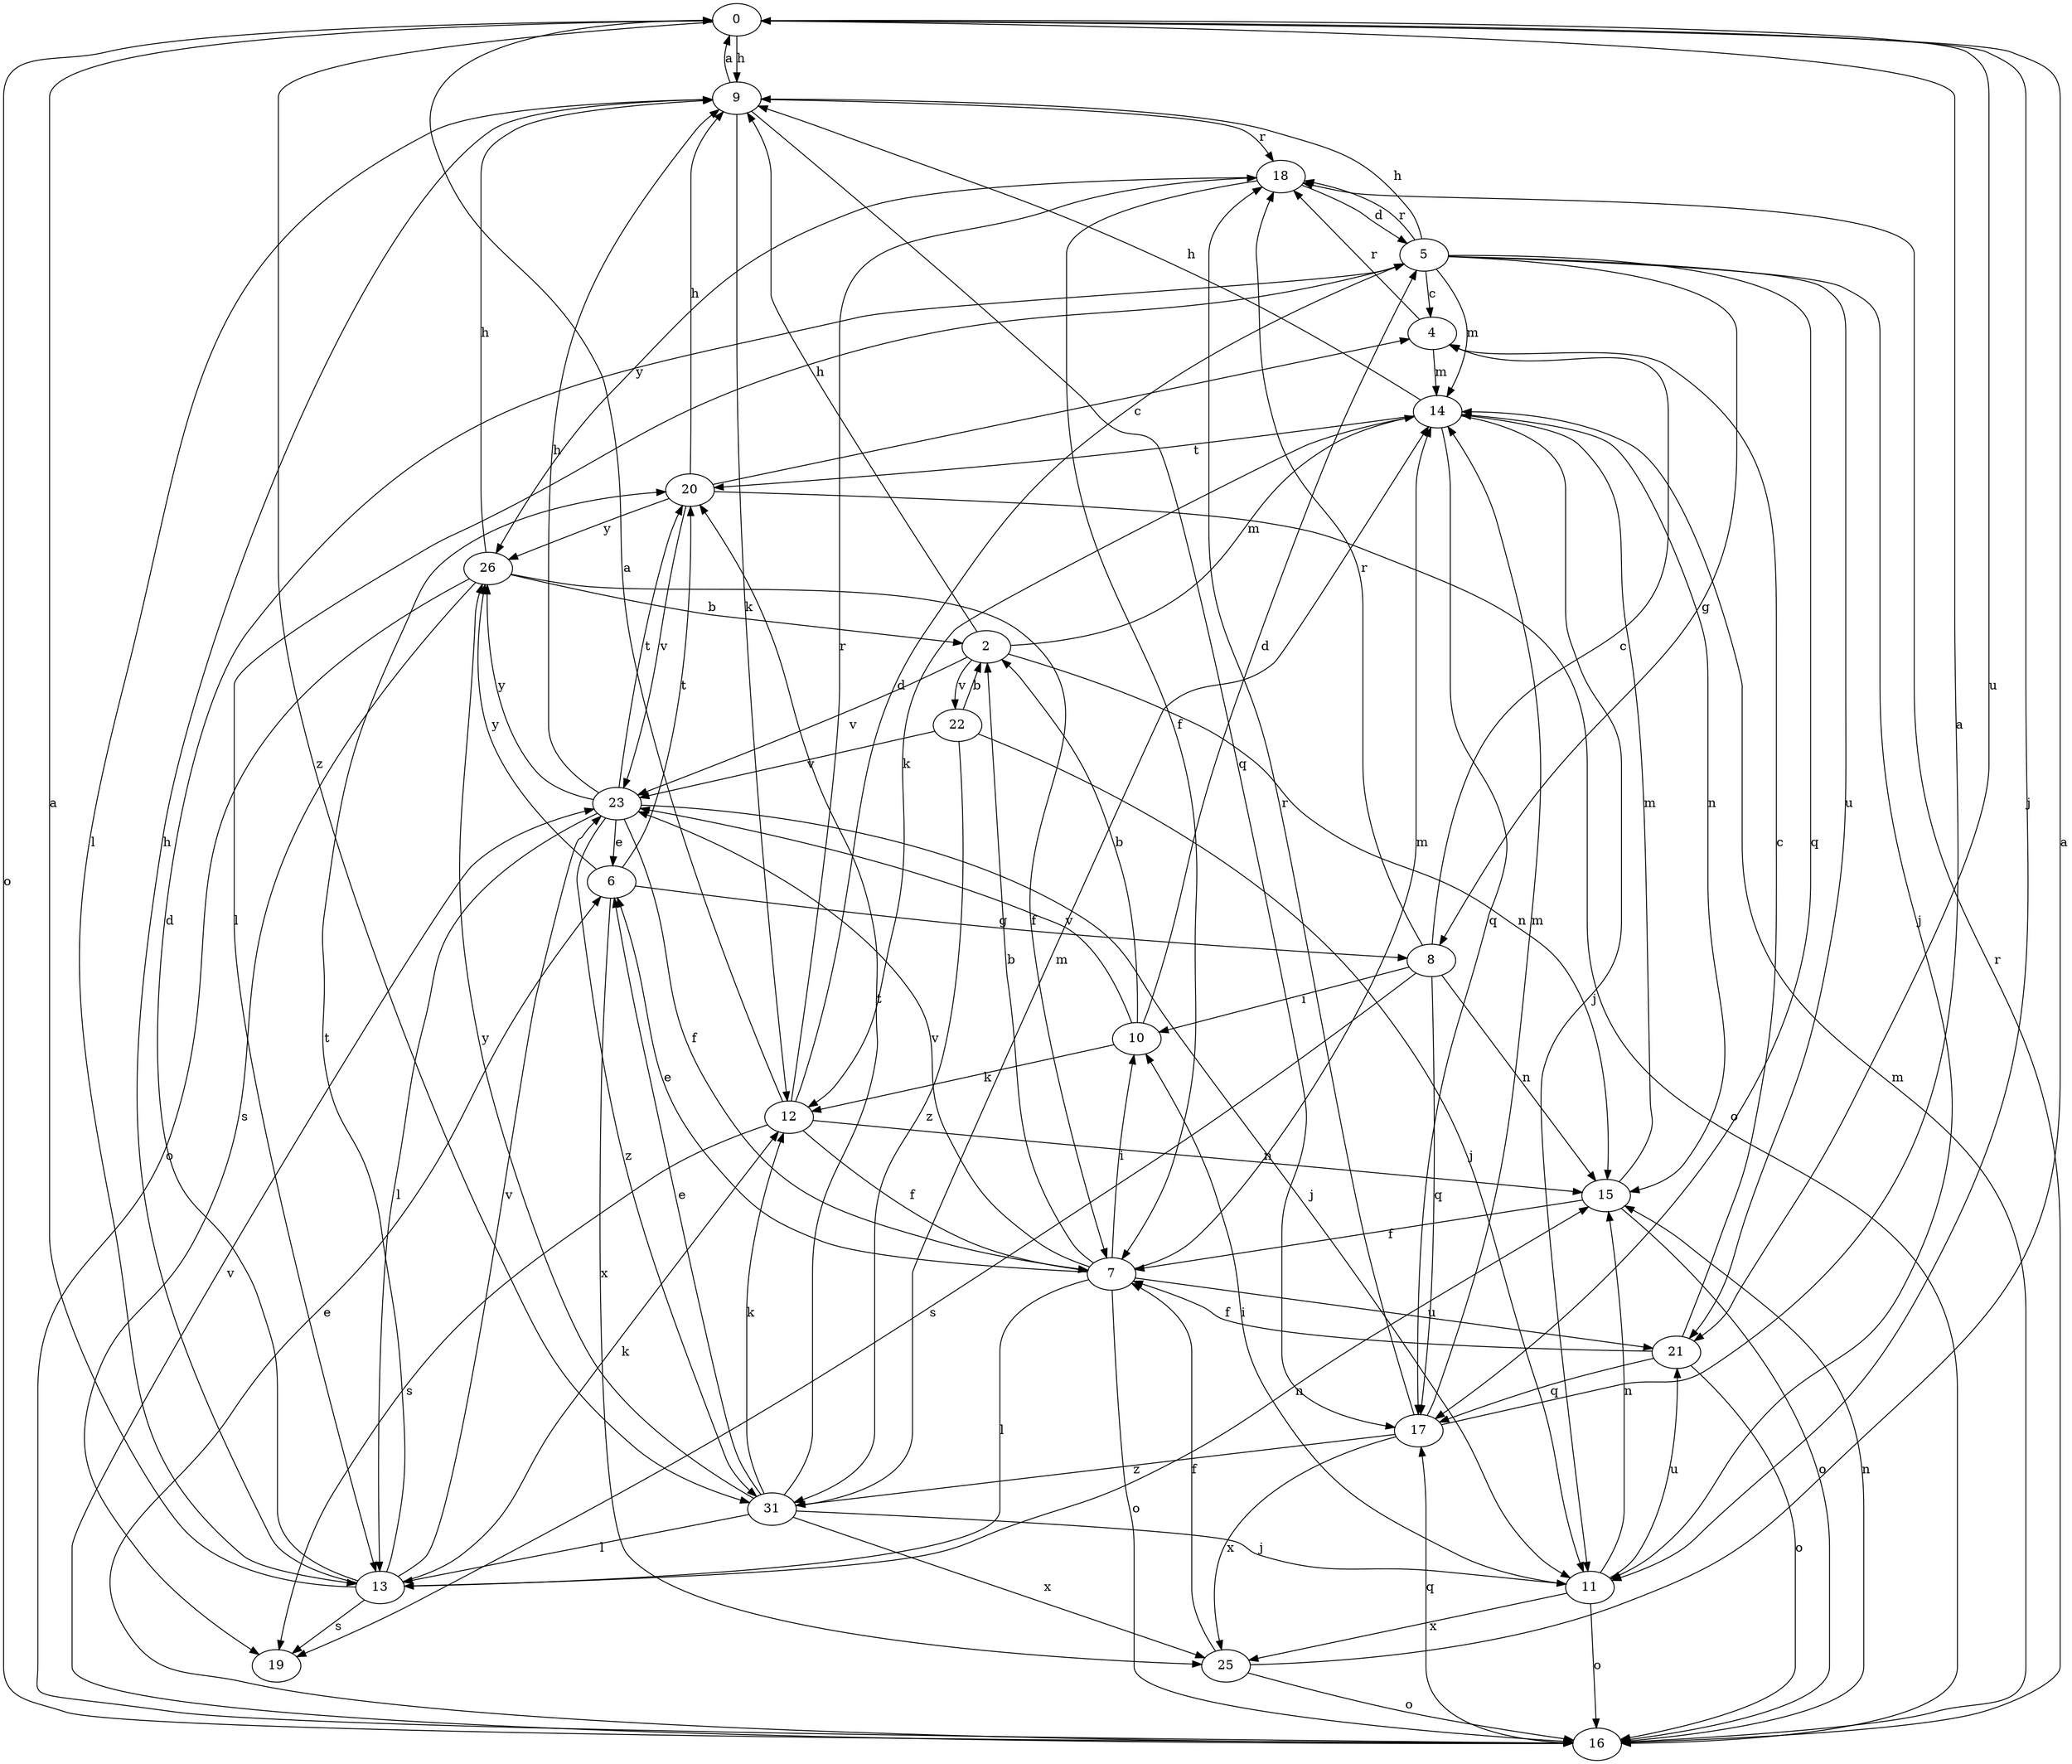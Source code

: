 strict digraph  {
0;
2;
4;
5;
6;
7;
8;
9;
10;
11;
12;
13;
14;
15;
16;
17;
18;
19;
20;
21;
22;
23;
25;
26;
31;
0 -> 9  [label=h];
0 -> 11  [label=j];
0 -> 16  [label=o];
0 -> 21  [label=u];
0 -> 31  [label=z];
2 -> 9  [label=h];
2 -> 14  [label=m];
2 -> 15  [label=n];
2 -> 22  [label=v];
2 -> 23  [label=v];
4 -> 14  [label=m];
4 -> 18  [label=r];
5 -> 4  [label=c];
5 -> 8  [label=g];
5 -> 9  [label=h];
5 -> 11  [label=j];
5 -> 13  [label=l];
5 -> 14  [label=m];
5 -> 17  [label=q];
5 -> 18  [label=r];
5 -> 21  [label=u];
6 -> 8  [label=g];
6 -> 20  [label=t];
6 -> 25  [label=x];
6 -> 26  [label=y];
7 -> 2  [label=b];
7 -> 6  [label=e];
7 -> 10  [label=i];
7 -> 13  [label=l];
7 -> 14  [label=m];
7 -> 16  [label=o];
7 -> 21  [label=u];
7 -> 23  [label=v];
8 -> 4  [label=c];
8 -> 10  [label=i];
8 -> 15  [label=n];
8 -> 17  [label=q];
8 -> 18  [label=r];
8 -> 19  [label=s];
9 -> 0  [label=a];
9 -> 12  [label=k];
9 -> 13  [label=l];
9 -> 17  [label=q];
9 -> 18  [label=r];
10 -> 2  [label=b];
10 -> 5  [label=d];
10 -> 12  [label=k];
10 -> 23  [label=v];
11 -> 10  [label=i];
11 -> 15  [label=n];
11 -> 16  [label=o];
11 -> 21  [label=u];
11 -> 25  [label=x];
12 -> 0  [label=a];
12 -> 5  [label=d];
12 -> 7  [label=f];
12 -> 15  [label=n];
12 -> 18  [label=r];
12 -> 19  [label=s];
13 -> 0  [label=a];
13 -> 5  [label=d];
13 -> 9  [label=h];
13 -> 12  [label=k];
13 -> 15  [label=n];
13 -> 19  [label=s];
13 -> 20  [label=t];
13 -> 23  [label=v];
14 -> 9  [label=h];
14 -> 11  [label=j];
14 -> 12  [label=k];
14 -> 15  [label=n];
14 -> 17  [label=q];
14 -> 20  [label=t];
15 -> 7  [label=f];
15 -> 14  [label=m];
15 -> 16  [label=o];
16 -> 6  [label=e];
16 -> 14  [label=m];
16 -> 15  [label=n];
16 -> 17  [label=q];
16 -> 18  [label=r];
16 -> 23  [label=v];
17 -> 0  [label=a];
17 -> 14  [label=m];
17 -> 18  [label=r];
17 -> 25  [label=x];
17 -> 31  [label=z];
18 -> 5  [label=d];
18 -> 7  [label=f];
18 -> 26  [label=y];
20 -> 4  [label=c];
20 -> 9  [label=h];
20 -> 16  [label=o];
20 -> 23  [label=v];
20 -> 26  [label=y];
21 -> 4  [label=c];
21 -> 7  [label=f];
21 -> 16  [label=o];
21 -> 17  [label=q];
22 -> 2  [label=b];
22 -> 11  [label=j];
22 -> 23  [label=v];
22 -> 31  [label=z];
23 -> 6  [label=e];
23 -> 7  [label=f];
23 -> 9  [label=h];
23 -> 11  [label=j];
23 -> 13  [label=l];
23 -> 20  [label=t];
23 -> 26  [label=y];
23 -> 31  [label=z];
25 -> 0  [label=a];
25 -> 7  [label=f];
25 -> 16  [label=o];
26 -> 2  [label=b];
26 -> 7  [label=f];
26 -> 9  [label=h];
26 -> 16  [label=o];
26 -> 19  [label=s];
31 -> 6  [label=e];
31 -> 11  [label=j];
31 -> 12  [label=k];
31 -> 13  [label=l];
31 -> 14  [label=m];
31 -> 20  [label=t];
31 -> 25  [label=x];
31 -> 26  [label=y];
}
